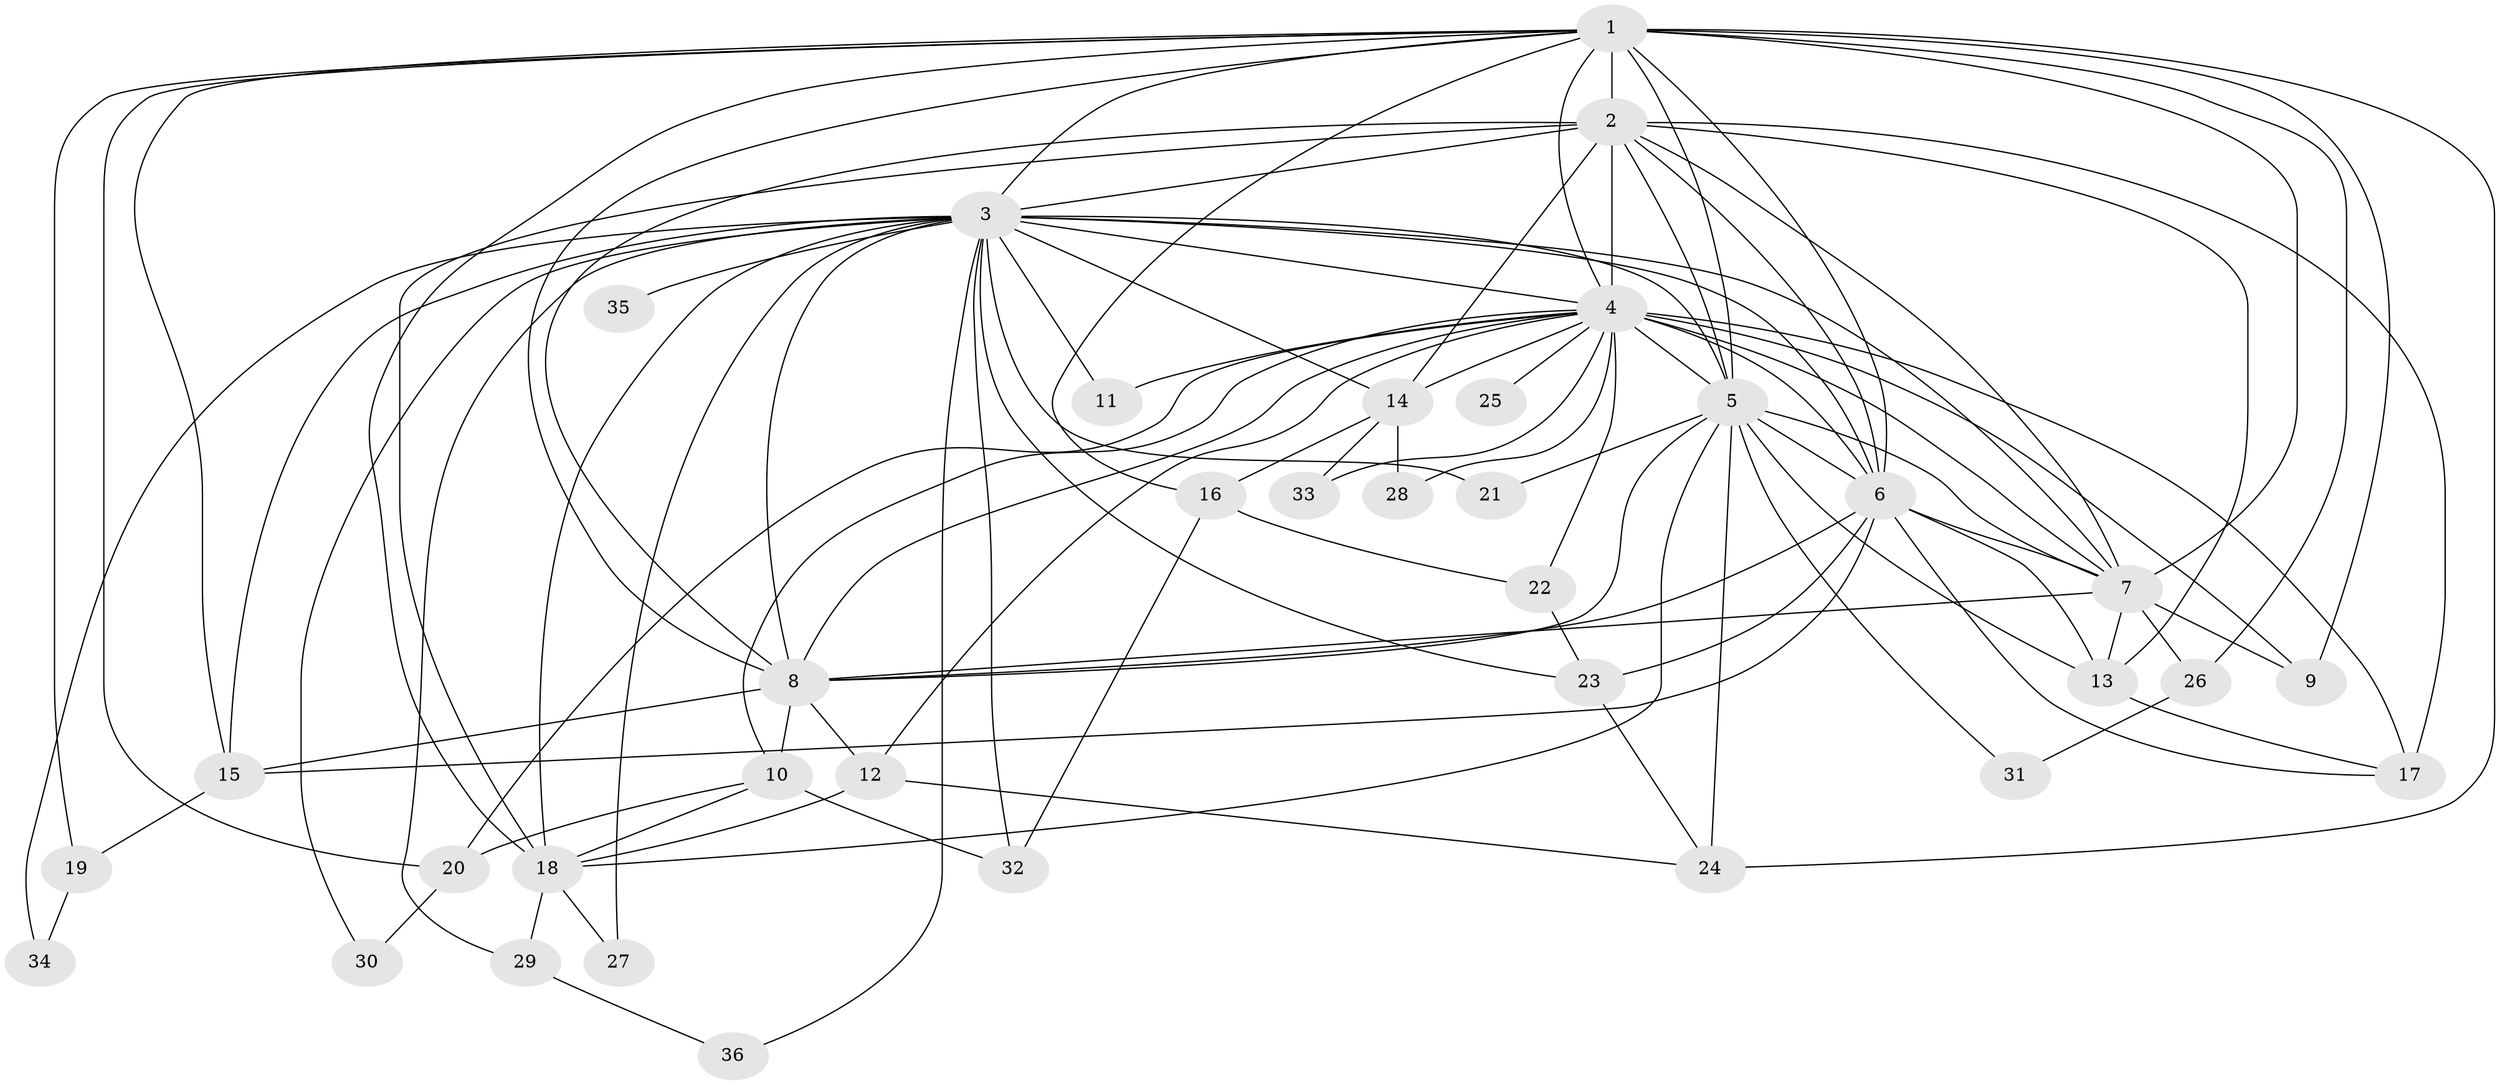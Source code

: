 // original degree distribution, {15: 0.027777777777777776, 26: 0.013888888888888888, 22: 0.013888888888888888, 19: 0.013888888888888888, 16: 0.041666666666666664, 17: 0.013888888888888888, 14: 0.013888888888888888, 2: 0.5138888888888888, 4: 0.1111111111111111, 3: 0.20833333333333334, 6: 0.013888888888888888, 5: 0.013888888888888888}
// Generated by graph-tools (version 1.1) at 2025/34/03/09/25 02:34:47]
// undirected, 36 vertices, 99 edges
graph export_dot {
graph [start="1"]
  node [color=gray90,style=filled];
  1;
  2;
  3;
  4;
  5;
  6;
  7;
  8;
  9;
  10;
  11;
  12;
  13;
  14;
  15;
  16;
  17;
  18;
  19;
  20;
  21;
  22;
  23;
  24;
  25;
  26;
  27;
  28;
  29;
  30;
  31;
  32;
  33;
  34;
  35;
  36;
  1 -- 2 [weight=4.0];
  1 -- 3 [weight=2.0];
  1 -- 4 [weight=2.0];
  1 -- 5 [weight=2.0];
  1 -- 6 [weight=2.0];
  1 -- 7 [weight=3.0];
  1 -- 8 [weight=2.0];
  1 -- 9 [weight=2.0];
  1 -- 15 [weight=1.0];
  1 -- 16 [weight=1.0];
  1 -- 18 [weight=1.0];
  1 -- 19 [weight=1.0];
  1 -- 20 [weight=1.0];
  1 -- 24 [weight=1.0];
  1 -- 26 [weight=1.0];
  2 -- 3 [weight=2.0];
  2 -- 4 [weight=3.0];
  2 -- 5 [weight=3.0];
  2 -- 6 [weight=3.0];
  2 -- 7 [weight=2.0];
  2 -- 8 [weight=3.0];
  2 -- 13 [weight=1.0];
  2 -- 14 [weight=4.0];
  2 -- 17 [weight=3.0];
  2 -- 18 [weight=1.0];
  3 -- 4 [weight=1.0];
  3 -- 5 [weight=1.0];
  3 -- 6 [weight=1.0];
  3 -- 7 [weight=2.0];
  3 -- 8 [weight=2.0];
  3 -- 11 [weight=1.0];
  3 -- 14 [weight=2.0];
  3 -- 15 [weight=1.0];
  3 -- 18 [weight=1.0];
  3 -- 21 [weight=1.0];
  3 -- 23 [weight=1.0];
  3 -- 27 [weight=1.0];
  3 -- 29 [weight=1.0];
  3 -- 30 [weight=1.0];
  3 -- 32 [weight=1.0];
  3 -- 34 [weight=1.0];
  3 -- 35 [weight=1.0];
  3 -- 36 [weight=1.0];
  4 -- 5 [weight=1.0];
  4 -- 6 [weight=1.0];
  4 -- 7 [weight=1.0];
  4 -- 8 [weight=1.0];
  4 -- 9 [weight=1.0];
  4 -- 10 [weight=1.0];
  4 -- 11 [weight=1.0];
  4 -- 12 [weight=1.0];
  4 -- 14 [weight=1.0];
  4 -- 17 [weight=1.0];
  4 -- 20 [weight=1.0];
  4 -- 22 [weight=1.0];
  4 -- 25 [weight=1.0];
  4 -- 28 [weight=1.0];
  4 -- 33 [weight=1.0];
  5 -- 6 [weight=1.0];
  5 -- 7 [weight=1.0];
  5 -- 8 [weight=1.0];
  5 -- 13 [weight=1.0];
  5 -- 18 [weight=1.0];
  5 -- 21 [weight=1.0];
  5 -- 24 [weight=1.0];
  5 -- 31 [weight=1.0];
  6 -- 7 [weight=1.0];
  6 -- 8 [weight=1.0];
  6 -- 13 [weight=1.0];
  6 -- 15 [weight=1.0];
  6 -- 17 [weight=1.0];
  6 -- 23 [weight=4.0];
  7 -- 8 [weight=1.0];
  7 -- 9 [weight=1.0];
  7 -- 13 [weight=1.0];
  7 -- 26 [weight=1.0];
  8 -- 10 [weight=3.0];
  8 -- 12 [weight=1.0];
  8 -- 15 [weight=1.0];
  10 -- 18 [weight=1.0];
  10 -- 20 [weight=1.0];
  10 -- 32 [weight=1.0];
  12 -- 18 [weight=1.0];
  12 -- 24 [weight=1.0];
  13 -- 17 [weight=1.0];
  14 -- 16 [weight=1.0];
  14 -- 28 [weight=1.0];
  14 -- 33 [weight=1.0];
  15 -- 19 [weight=1.0];
  16 -- 22 [weight=1.0];
  16 -- 32 [weight=1.0];
  18 -- 27 [weight=1.0];
  18 -- 29 [weight=1.0];
  19 -- 34 [weight=1.0];
  20 -- 30 [weight=1.0];
  22 -- 23 [weight=1.0];
  23 -- 24 [weight=2.0];
  26 -- 31 [weight=1.0];
  29 -- 36 [weight=1.0];
}
